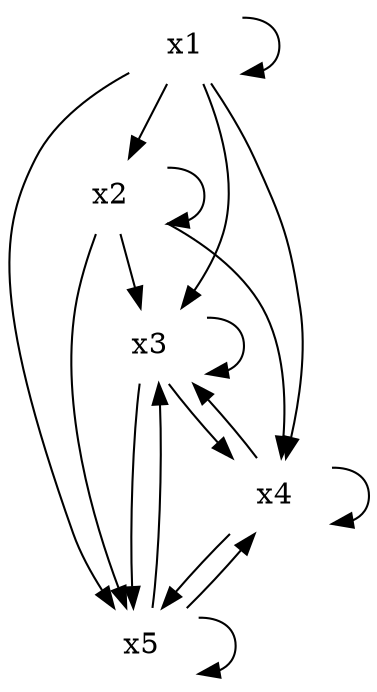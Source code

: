 digraph mygraph{
 node [shape=plaintext]
x1->x1
x1->x2
x1->x3
x1->x4
x1->x5
x2->x2
x2->x3
x2->x4
x2->x5
x3->x3
x3->x4
x3->x5
x4->x3
x4->x4
x4->x5
x5->x3
x5->x4
x5->x5
}